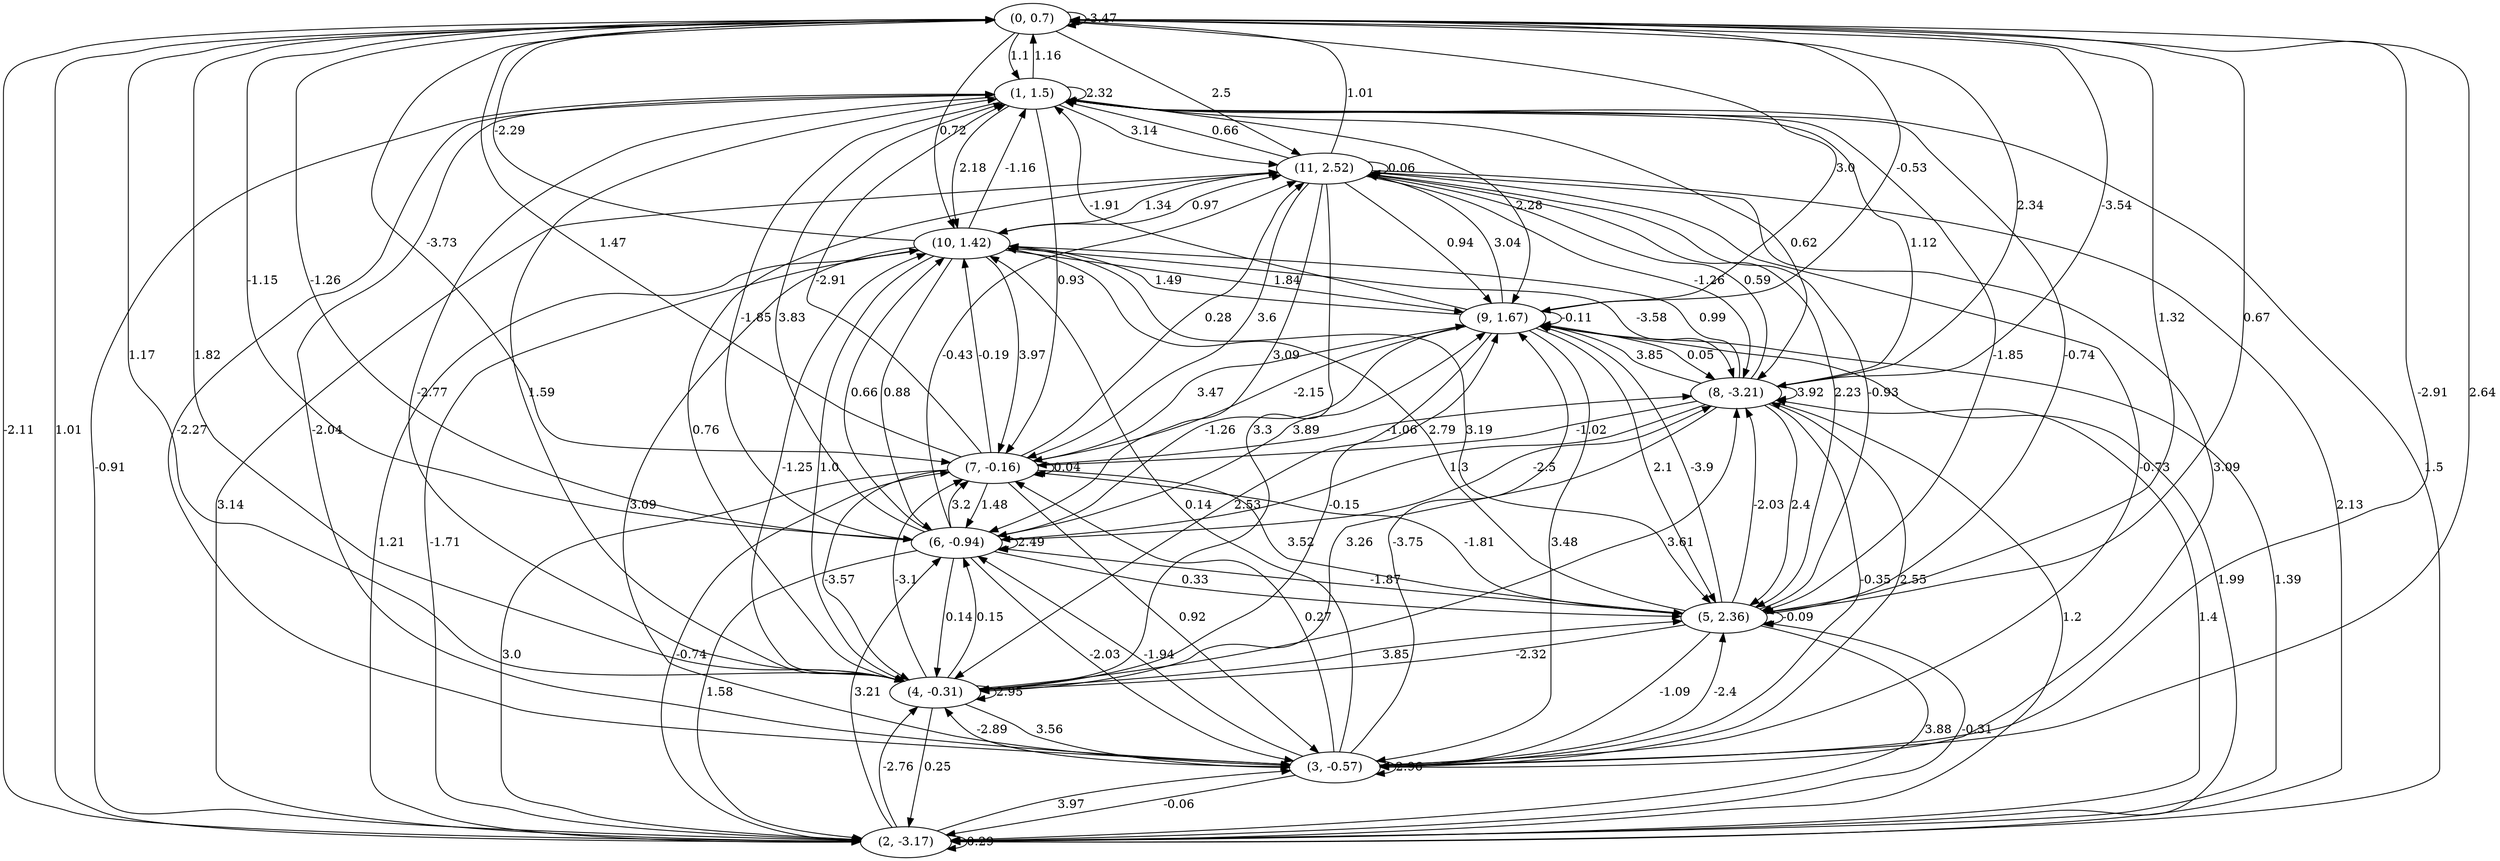 digraph {
    0 [ label = "(0, 0.7)" ]
    1 [ label = "(1, 1.5)" ]
    2 [ label = "(2, -3.17)" ]
    3 [ label = "(3, -0.57)" ]
    4 [ label = "(4, -0.31)" ]
    5 [ label = "(5, 2.36)" ]
    6 [ label = "(6, -0.94)" ]
    7 [ label = "(7, -0.16)" ]
    8 [ label = "(8, -3.21)" ]
    9 [ label = "(9, 1.67)" ]
    10 [ label = "(10, 1.42)" ]
    11 [ label = "(11, 2.52)" ]
    0 -> 0 [ label = "-3.47" ]
    1 -> 1 [ label = "2.32" ]
    2 -> 2 [ label = "0.29" ]
    3 -> 3 [ label = "2.96" ]
    4 -> 4 [ label = "2.95" ]
    5 -> 5 [ label = "-0.09" ]
    6 -> 6 [ label = "2.49" ]
    7 -> 7 [ label = "0.04" ]
    8 -> 8 [ label = "3.92" ]
    9 -> 9 [ label = "-0.11" ]
    11 -> 11 [ label = "0.06" ]
    1 -> 0 [ label = "1.16" ]
    2 -> 0 [ label = "1.01" ]
    3 -> 0 [ label = "2.64" ]
    4 -> 0 [ label = "1.82" ]
    5 -> 0 [ label = "0.67" ]
    6 -> 0 [ label = "-1.26" ]
    7 -> 0 [ label = "1.47" ]
    8 -> 0 [ label = "-3.54" ]
    9 -> 0 [ label = "-0.53" ]
    10 -> 0 [ label = "-2.29" ]
    11 -> 0 [ label = "1.01" ]
    0 -> 1 [ label = "1.1" ]
    2 -> 1 [ label = "-0.91" ]
    3 -> 1 [ label = "-2.04" ]
    4 -> 1 [ label = "1.59" ]
    5 -> 1 [ label = "-0.74" ]
    6 -> 1 [ label = "3.83" ]
    7 -> 1 [ label = "-2.91" ]
    8 -> 1 [ label = "1.12" ]
    9 -> 1 [ label = "-1.91" ]
    10 -> 1 [ label = "-1.16" ]
    11 -> 1 [ label = "0.66" ]
    0 -> 2 [ label = "-2.11" ]
    1 -> 2 [ label = "1.5" ]
    3 -> 2 [ label = "-0.06" ]
    4 -> 2 [ label = "0.25" ]
    5 -> 2 [ label = "3.88" ]
    6 -> 2 [ label = "1.58" ]
    7 -> 2 [ label = "3.0" ]
    8 -> 2 [ label = "1.2" ]
    9 -> 2 [ label = "1.99" ]
    10 -> 2 [ label = "1.21" ]
    11 -> 2 [ label = "2.13" ]
    0 -> 3 [ label = "-2.91" ]
    1 -> 3 [ label = "-2.27" ]
    2 -> 3 [ label = "3.97" ]
    4 -> 3 [ label = "3.56" ]
    5 -> 3 [ label = "-1.09" ]
    6 -> 3 [ label = "-2.03" ]
    7 -> 3 [ label = "0.92" ]
    8 -> 3 [ label = "-0.35" ]
    9 -> 3 [ label = "3.48" ]
    10 -> 3 [ label = "3.09" ]
    11 -> 3 [ label = "3.09" ]
    0 -> 4 [ label = "1.17" ]
    1 -> 4 [ label = "-2.77" ]
    2 -> 4 [ label = "-2.76" ]
    3 -> 4 [ label = "-2.89" ]
    5 -> 4 [ label = "-2.32" ]
    6 -> 4 [ label = "0.14" ]
    7 -> 4 [ label = "-3.57" ]
    8 -> 4 [ label = "3.26" ]
    9 -> 4 [ label = "2.53" ]
    10 -> 4 [ label = "1.0" ]
    11 -> 4 [ label = "3.3" ]
    0 -> 5 [ label = "1.32" ]
    1 -> 5 [ label = "-1.85" ]
    2 -> 5 [ label = "-0.31" ]
    3 -> 5 [ label = "-2.4" ]
    4 -> 5 [ label = "3.85" ]
    6 -> 5 [ label = "0.33" ]
    7 -> 5 [ label = "3.52" ]
    8 -> 5 [ label = "2.4" ]
    9 -> 5 [ label = "2.1" ]
    10 -> 5 [ label = "3.19" ]
    11 -> 5 [ label = "2.23" ]
    0 -> 6 [ label = "-1.15" ]
    1 -> 6 [ label = "-1.85" ]
    2 -> 6 [ label = "3.21" ]
    3 -> 6 [ label = "-1.94" ]
    4 -> 6 [ label = "0.15" ]
    5 -> 6 [ label = "-1.87" ]
    7 -> 6 [ label = "1.48" ]
    8 -> 6 [ label = "1.3" ]
    9 -> 6 [ label = "-1.26" ]
    10 -> 6 [ label = "0.88" ]
    11 -> 6 [ label = "3.09" ]
    0 -> 7 [ label = "-3.73" ]
    1 -> 7 [ label = "0.93" ]
    2 -> 7 [ label = "-0.74" ]
    3 -> 7 [ label = "0.27" ]
    4 -> 7 [ label = "-3.1" ]
    5 -> 7 [ label = "-1.81" ]
    6 -> 7 [ label = "3.2" ]
    8 -> 7 [ label = "-1.02" ]
    9 -> 7 [ label = "-2.15" ]
    10 -> 7 [ label = "3.97" ]
    11 -> 7 [ label = "3.6" ]
    0 -> 8 [ label = "2.34" ]
    1 -> 8 [ label = "0.62" ]
    2 -> 8 [ label = "1.4" ]
    3 -> 8 [ label = "2.55" ]
    4 -> 8 [ label = "3.61" ]
    5 -> 8 [ label = "-2.03" ]
    6 -> 8 [ label = "-2.5" ]
    7 -> 8 [ label = "-1.06" ]
    9 -> 8 [ label = "0.05" ]
    10 -> 8 [ label = "-3.58" ]
    11 -> 8 [ label = "-1.26" ]
    0 -> 9 [ label = "3.0" ]
    1 -> 9 [ label = "2.28" ]
    2 -> 9 [ label = "1.39" ]
    3 -> 9 [ label = "-3.75" ]
    4 -> 9 [ label = "-0.15" ]
    5 -> 9 [ label = "-3.9" ]
    6 -> 9 [ label = "3.89" ]
    7 -> 9 [ label = "3.47" ]
    8 -> 9 [ label = "3.85" ]
    10 -> 9 [ label = "1.84" ]
    11 -> 9 [ label = "0.94" ]
    0 -> 10 [ label = "0.72" ]
    1 -> 10 [ label = "2.18" ]
    2 -> 10 [ label = "-1.71" ]
    3 -> 10 [ label = "0.14" ]
    4 -> 10 [ label = "-1.25" ]
    5 -> 10 [ label = "2.79" ]
    6 -> 10 [ label = "0.66" ]
    7 -> 10 [ label = "-0.19" ]
    8 -> 10 [ label = "0.99" ]
    9 -> 10 [ label = "1.49" ]
    11 -> 10 [ label = "1.34" ]
    0 -> 11 [ label = "2.5" ]
    1 -> 11 [ label = "3.14" ]
    2 -> 11 [ label = "3.14" ]
    3 -> 11 [ label = "-0.73" ]
    4 -> 11 [ label = "0.76" ]
    5 -> 11 [ label = "-0.93" ]
    6 -> 11 [ label = "-0.43" ]
    7 -> 11 [ label = "0.28" ]
    8 -> 11 [ label = "0.59" ]
    9 -> 11 [ label = "3.04" ]
    10 -> 11 [ label = "0.97" ]
}

